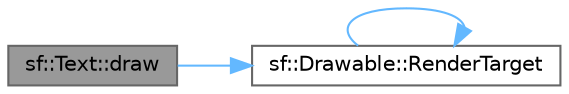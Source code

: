 digraph "sf::Text::draw"
{
 // LATEX_PDF_SIZE
  bgcolor="transparent";
  edge [fontname=Helvetica,fontsize=10,labelfontname=Helvetica,labelfontsize=10];
  node [fontname=Helvetica,fontsize=10,shape=box,height=0.2,width=0.4];
  rankdir="LR";
  Node1 [id="Node000001",label="sf::Text::draw",height=0.2,width=0.4,color="gray40", fillcolor="grey60", style="filled", fontcolor="black",tooltip="Draw the text to a render target."];
  Node1 -> Node2 [id="edge1_Node000001_Node000002",color="steelblue1",style="solid",tooltip=" "];
  Node2 [id="Node000002",label="sf::Drawable::RenderTarget",height=0.2,width=0.4,color="grey40", fillcolor="white", style="filled",URL="$classsf_1_1_drawable.html#aa5afc6f82b7b587ed5ada4d227ce32aa",tooltip=" "];
  Node2 -> Node2 [id="edge2_Node000002_Node000002",color="steelblue1",style="solid",tooltip=" "];
}
